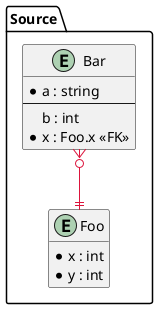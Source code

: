 @startuml
skinparam component {
  BackgroundColor FloralWhite
  BorderColor Black
  ArrowColor Crimson
}
skinparam stereotypeCBackgroundColor Orchid
hide methods

entity Source.Bar {
  *a : string
  --
  b : int
  *x : Foo.x <<FK>>
}

entity Source.Foo {
  *x : int
  *y : int
}

Source.Bar      }o--|| Source.Foo

@enduml
